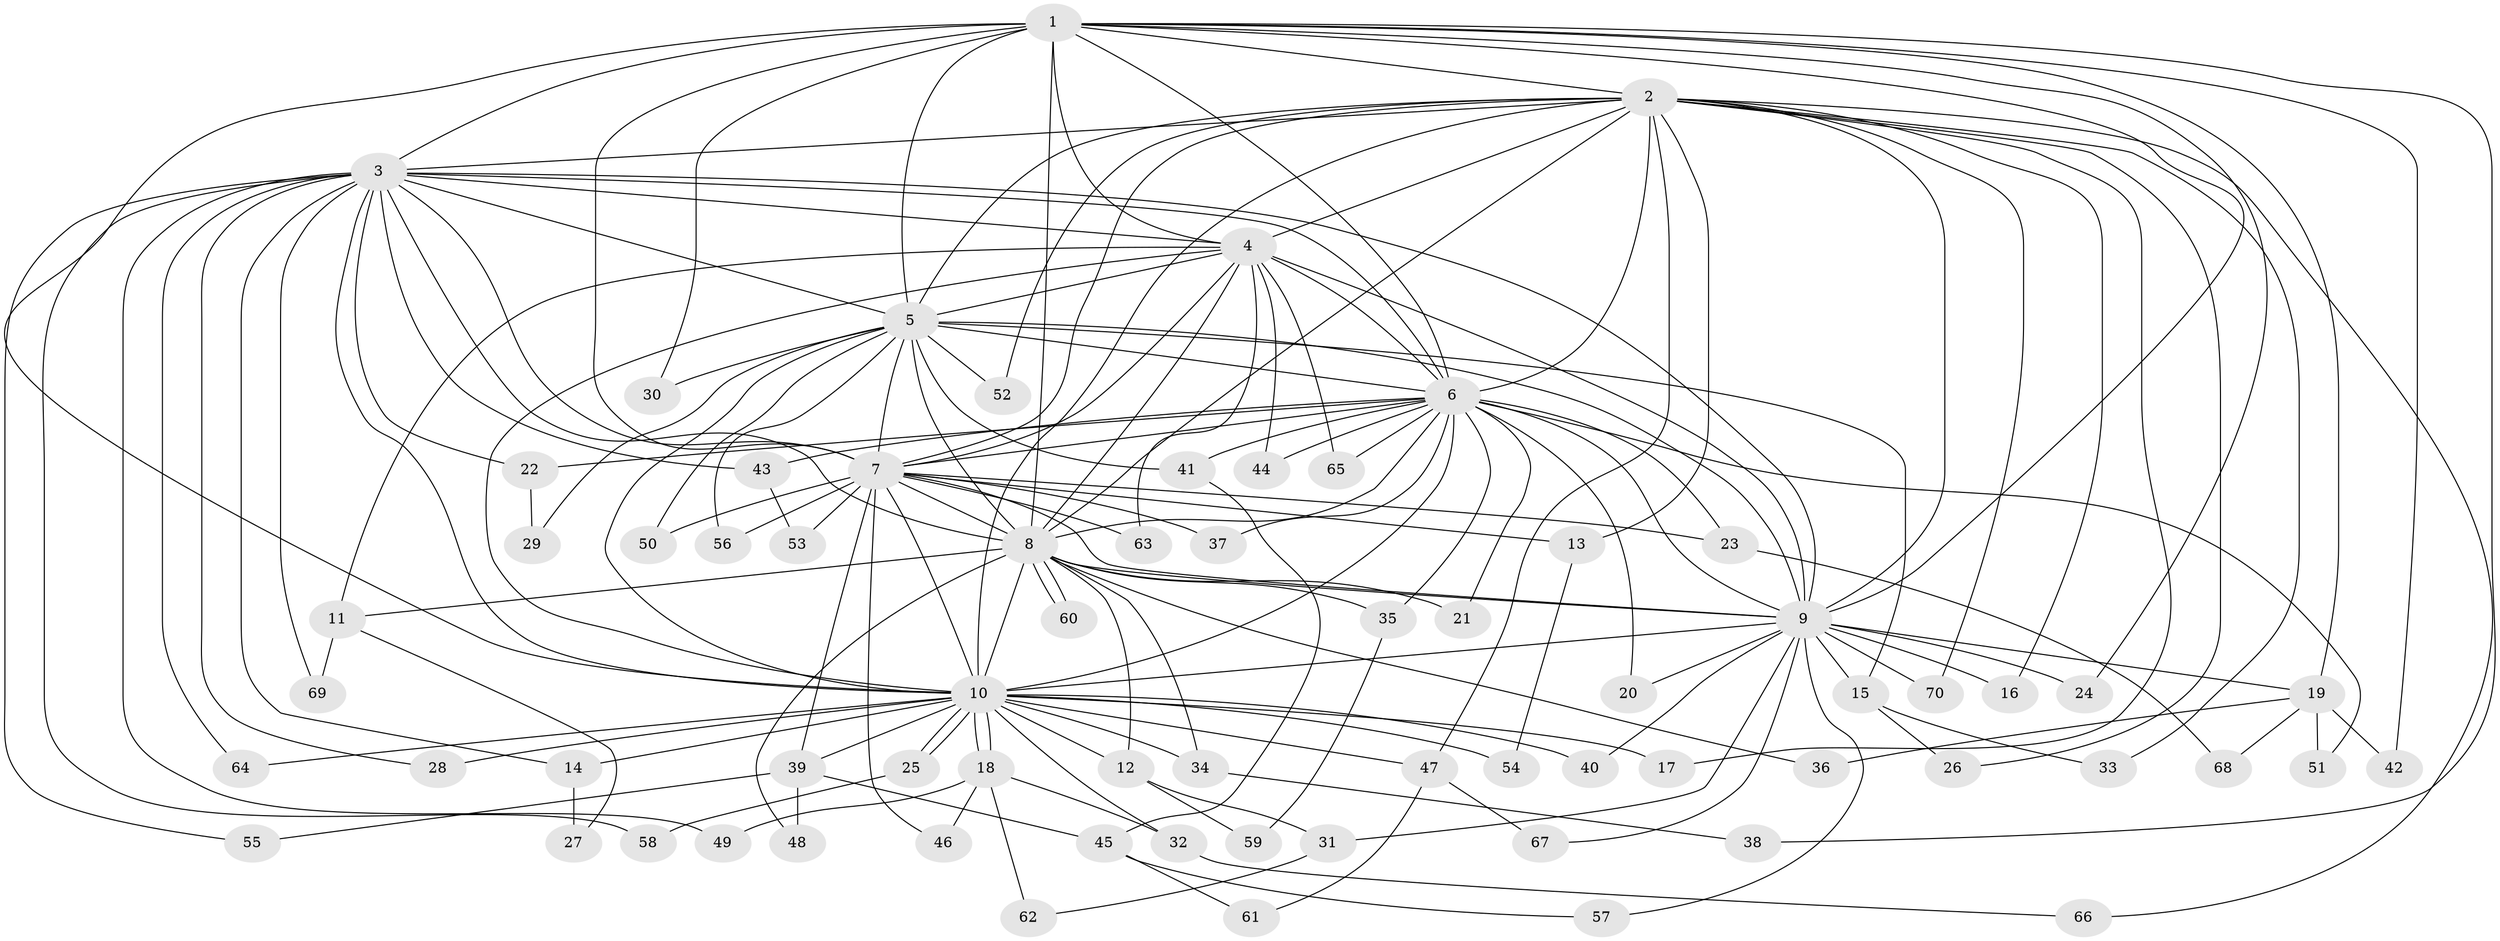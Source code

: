 // coarse degree distribution, {19: 0.019230769230769232, 15: 0.038461538461538464, 17: 0.019230769230769232, 11: 0.019230769230769232, 16: 0.038461538461538464, 18: 0.019230769230769232, 22: 0.019230769230769232, 4: 0.07692307692307693, 3: 0.15384615384615385, 2: 0.5192307692307693, 6: 0.019230769230769232, 5: 0.038461538461538464, 1: 0.019230769230769232}
// Generated by graph-tools (version 1.1) at 2025/41/03/06/25 10:41:32]
// undirected, 70 vertices, 165 edges
graph export_dot {
graph [start="1"]
  node [color=gray90,style=filled];
  1;
  2;
  3;
  4;
  5;
  6;
  7;
  8;
  9;
  10;
  11;
  12;
  13;
  14;
  15;
  16;
  17;
  18;
  19;
  20;
  21;
  22;
  23;
  24;
  25;
  26;
  27;
  28;
  29;
  30;
  31;
  32;
  33;
  34;
  35;
  36;
  37;
  38;
  39;
  40;
  41;
  42;
  43;
  44;
  45;
  46;
  47;
  48;
  49;
  50;
  51;
  52;
  53;
  54;
  55;
  56;
  57;
  58;
  59;
  60;
  61;
  62;
  63;
  64;
  65;
  66;
  67;
  68;
  69;
  70;
  1 -- 2;
  1 -- 3;
  1 -- 4;
  1 -- 5;
  1 -- 6;
  1 -- 7;
  1 -- 8;
  1 -- 9;
  1 -- 10;
  1 -- 19;
  1 -- 24;
  1 -- 30;
  1 -- 38;
  1 -- 42;
  2 -- 3;
  2 -- 4;
  2 -- 5;
  2 -- 6;
  2 -- 7;
  2 -- 8;
  2 -- 9;
  2 -- 10;
  2 -- 13;
  2 -- 16;
  2 -- 17;
  2 -- 26;
  2 -- 33;
  2 -- 47;
  2 -- 52;
  2 -- 66;
  2 -- 70;
  3 -- 4;
  3 -- 5;
  3 -- 6;
  3 -- 7;
  3 -- 8;
  3 -- 9;
  3 -- 10;
  3 -- 14;
  3 -- 22;
  3 -- 28;
  3 -- 43;
  3 -- 49;
  3 -- 55;
  3 -- 58;
  3 -- 64;
  3 -- 69;
  4 -- 5;
  4 -- 6;
  4 -- 7;
  4 -- 8;
  4 -- 9;
  4 -- 10;
  4 -- 11;
  4 -- 44;
  4 -- 63;
  4 -- 65;
  5 -- 6;
  5 -- 7;
  5 -- 8;
  5 -- 9;
  5 -- 10;
  5 -- 15;
  5 -- 29;
  5 -- 30;
  5 -- 41;
  5 -- 50;
  5 -- 52;
  5 -- 56;
  6 -- 7;
  6 -- 8;
  6 -- 9;
  6 -- 10;
  6 -- 20;
  6 -- 21;
  6 -- 22;
  6 -- 23;
  6 -- 35;
  6 -- 37;
  6 -- 41;
  6 -- 43;
  6 -- 44;
  6 -- 51;
  6 -- 65;
  7 -- 8;
  7 -- 9;
  7 -- 10;
  7 -- 13;
  7 -- 23;
  7 -- 37;
  7 -- 39;
  7 -- 46;
  7 -- 50;
  7 -- 53;
  7 -- 56;
  7 -- 63;
  8 -- 9;
  8 -- 10;
  8 -- 11;
  8 -- 12;
  8 -- 21;
  8 -- 34;
  8 -- 35;
  8 -- 36;
  8 -- 48;
  8 -- 60;
  8 -- 60;
  9 -- 10;
  9 -- 15;
  9 -- 16;
  9 -- 19;
  9 -- 20;
  9 -- 24;
  9 -- 31;
  9 -- 40;
  9 -- 57;
  9 -- 67;
  9 -- 70;
  10 -- 12;
  10 -- 14;
  10 -- 17;
  10 -- 18;
  10 -- 18;
  10 -- 25;
  10 -- 25;
  10 -- 28;
  10 -- 32;
  10 -- 34;
  10 -- 39;
  10 -- 40;
  10 -- 47;
  10 -- 54;
  10 -- 64;
  11 -- 27;
  11 -- 69;
  12 -- 31;
  12 -- 59;
  13 -- 54;
  14 -- 27;
  15 -- 26;
  15 -- 33;
  18 -- 32;
  18 -- 46;
  18 -- 49;
  18 -- 62;
  19 -- 36;
  19 -- 42;
  19 -- 51;
  19 -- 68;
  22 -- 29;
  23 -- 68;
  25 -- 58;
  31 -- 62;
  32 -- 66;
  34 -- 38;
  35 -- 59;
  39 -- 45;
  39 -- 48;
  39 -- 55;
  41 -- 45;
  43 -- 53;
  45 -- 57;
  45 -- 61;
  47 -- 61;
  47 -- 67;
}
